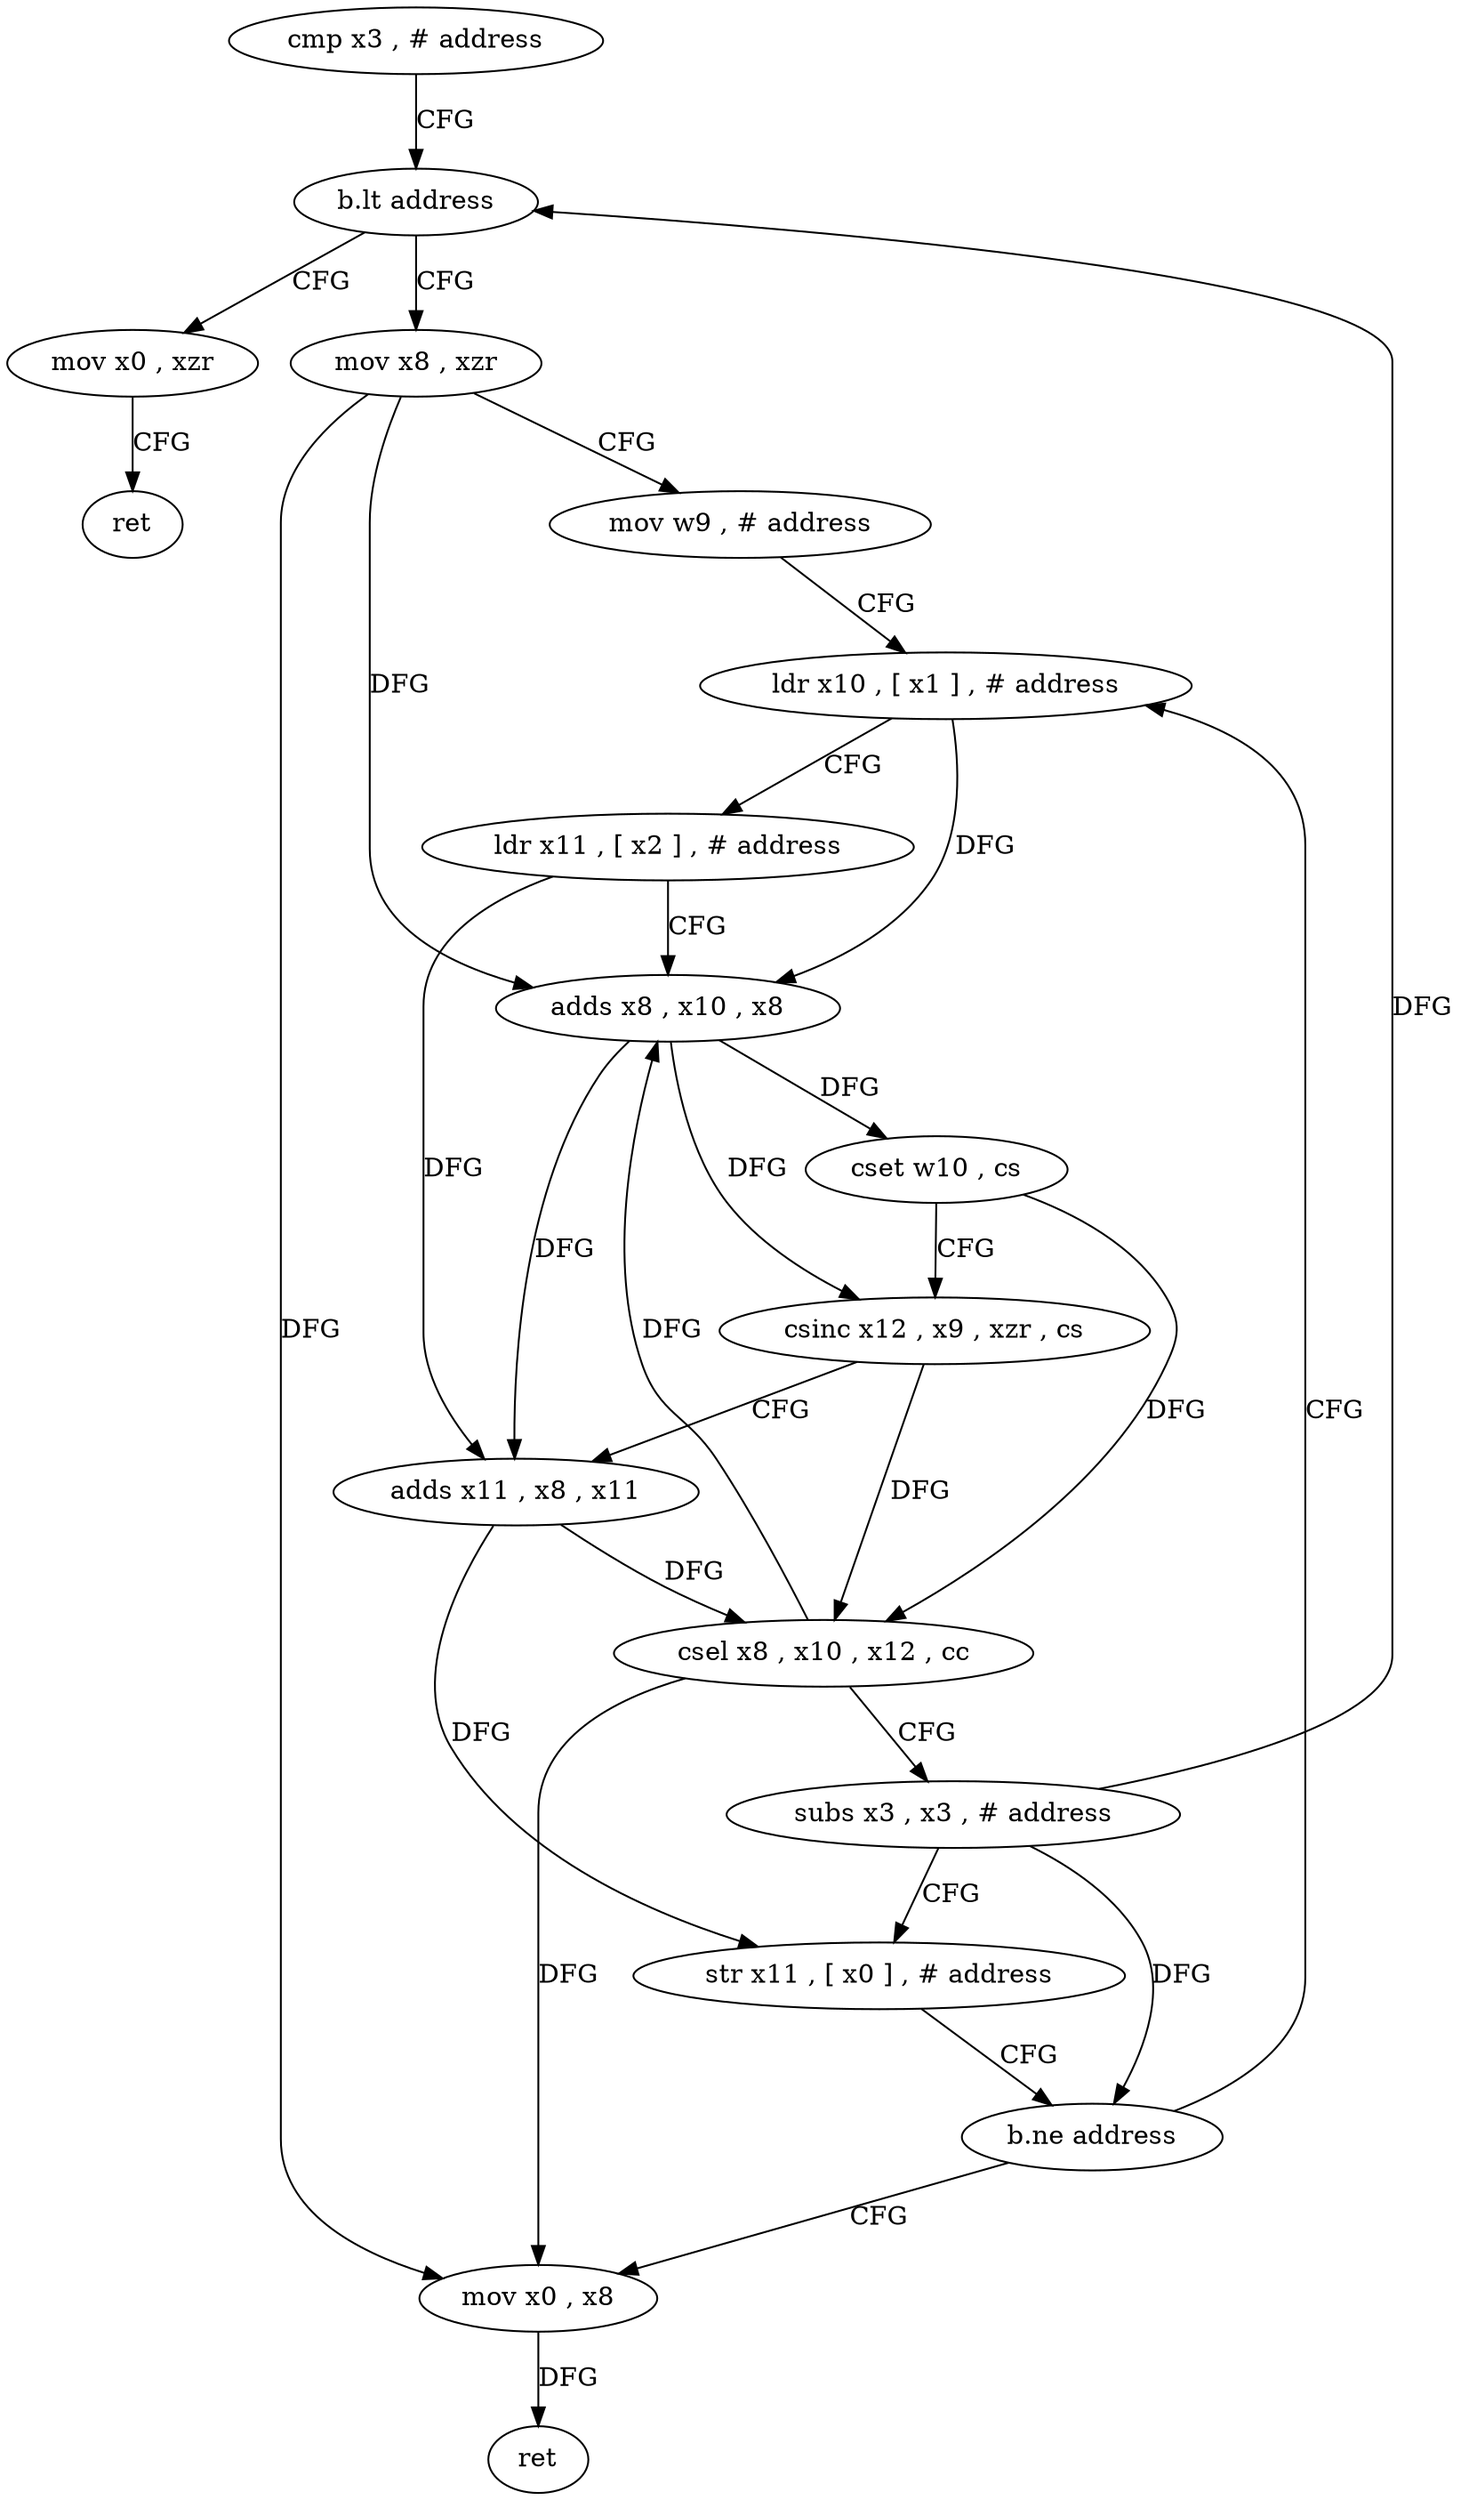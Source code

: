 digraph "func" {
"4217324" [label = "cmp x3 , # address" ]
"4217328" [label = "b.lt address" ]
"4217388" [label = "mov x0 , xzr" ]
"4217332" [label = "mov x8 , xzr" ]
"4217392" [label = "ret" ]
"4217336" [label = "mov w9 , # address" ]
"4217340" [label = "ldr x10 , [ x1 ] , # address" ]
"4217344" [label = "ldr x11 , [ x2 ] , # address" ]
"4217348" [label = "adds x8 , x10 , x8" ]
"4217352" [label = "cset w10 , cs" ]
"4217356" [label = "csinc x12 , x9 , xzr , cs" ]
"4217360" [label = "adds x11 , x8 , x11" ]
"4217364" [label = "csel x8 , x10 , x12 , cc" ]
"4217368" [label = "subs x3 , x3 , # address" ]
"4217372" [label = "str x11 , [ x0 ] , # address" ]
"4217376" [label = "b.ne address" ]
"4217380" [label = "mov x0 , x8" ]
"4217384" [label = "ret" ]
"4217324" -> "4217328" [ label = "CFG" ]
"4217328" -> "4217388" [ label = "CFG" ]
"4217328" -> "4217332" [ label = "CFG" ]
"4217388" -> "4217392" [ label = "CFG" ]
"4217332" -> "4217336" [ label = "CFG" ]
"4217332" -> "4217348" [ label = "DFG" ]
"4217332" -> "4217380" [ label = "DFG" ]
"4217336" -> "4217340" [ label = "CFG" ]
"4217340" -> "4217344" [ label = "CFG" ]
"4217340" -> "4217348" [ label = "DFG" ]
"4217344" -> "4217348" [ label = "CFG" ]
"4217344" -> "4217360" [ label = "DFG" ]
"4217348" -> "4217352" [ label = "DFG" ]
"4217348" -> "4217360" [ label = "DFG" ]
"4217348" -> "4217356" [ label = "DFG" ]
"4217352" -> "4217356" [ label = "CFG" ]
"4217352" -> "4217364" [ label = "DFG" ]
"4217356" -> "4217360" [ label = "CFG" ]
"4217356" -> "4217364" [ label = "DFG" ]
"4217360" -> "4217364" [ label = "DFG" ]
"4217360" -> "4217372" [ label = "DFG" ]
"4217364" -> "4217368" [ label = "CFG" ]
"4217364" -> "4217348" [ label = "DFG" ]
"4217364" -> "4217380" [ label = "DFG" ]
"4217368" -> "4217372" [ label = "CFG" ]
"4217368" -> "4217328" [ label = "DFG" ]
"4217368" -> "4217376" [ label = "DFG" ]
"4217372" -> "4217376" [ label = "CFG" ]
"4217376" -> "4217340" [ label = "CFG" ]
"4217376" -> "4217380" [ label = "CFG" ]
"4217380" -> "4217384" [ label = "DFG" ]
}
